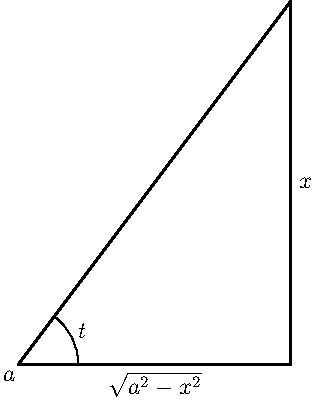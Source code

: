 size(200);
import geometry;
point A=(0,0);
point B=(3,4);
point C=(3,0);
markangle("$t$",C,A,B,radius=30);
draw(Label("$a$",W),A--B,linewidth(1));
draw(Label("$x$"),C--B,linewidth(1));
draw(Label("$\sqrt{a^2-x^2}$"),A--C,linewidth(1));

